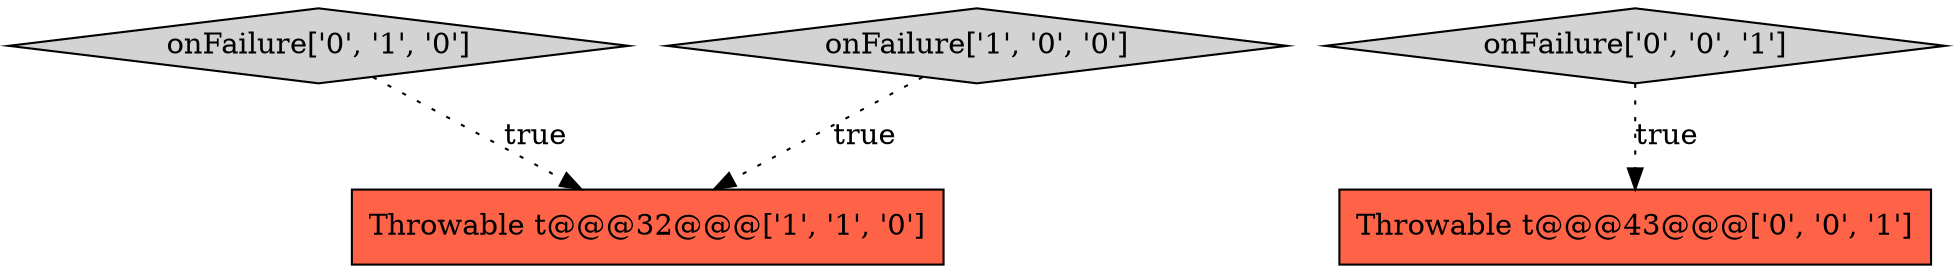 digraph {
1 [style = filled, label = "Throwable t@@@32@@@['1', '1', '0']", fillcolor = tomato, shape = box image = "AAA0AAABBB1BBB"];
3 [style = filled, label = "Throwable t@@@43@@@['0', '0', '1']", fillcolor = tomato, shape = box image = "AAA0AAABBB3BBB"];
2 [style = filled, label = "onFailure['0', '1', '0']", fillcolor = lightgray, shape = diamond image = "AAA0AAABBB2BBB"];
4 [style = filled, label = "onFailure['0', '0', '1']", fillcolor = lightgray, shape = diamond image = "AAA0AAABBB3BBB"];
0 [style = filled, label = "onFailure['1', '0', '0']", fillcolor = lightgray, shape = diamond image = "AAA0AAABBB1BBB"];
2->1 [style = dotted, label="true"];
0->1 [style = dotted, label="true"];
4->3 [style = dotted, label="true"];
}
